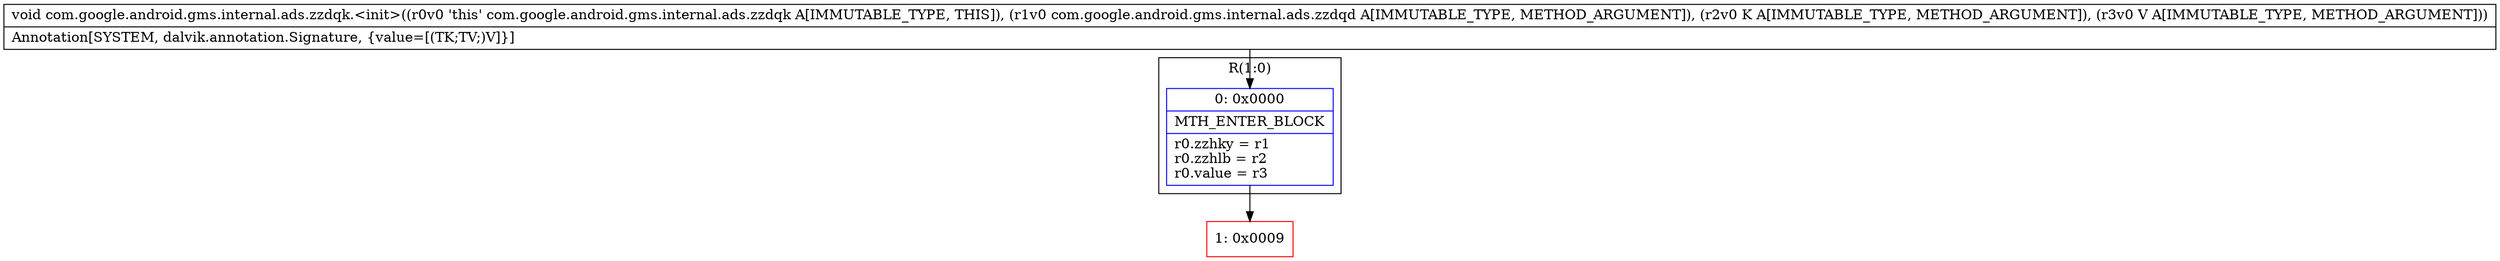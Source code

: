 digraph "CFG forcom.google.android.gms.internal.ads.zzdqk.\<init\>(Lcom\/google\/android\/gms\/internal\/ads\/zzdqd;Ljava\/lang\/Comparable;Ljava\/lang\/Object;)V" {
subgraph cluster_Region_1555007933 {
label = "R(1:0)";
node [shape=record,color=blue];
Node_0 [shape=record,label="{0\:\ 0x0000|MTH_ENTER_BLOCK\l|r0.zzhky = r1\lr0.zzhlb = r2\lr0.value = r3\l}"];
}
Node_1 [shape=record,color=red,label="{1\:\ 0x0009}"];
MethodNode[shape=record,label="{void com.google.android.gms.internal.ads.zzdqk.\<init\>((r0v0 'this' com.google.android.gms.internal.ads.zzdqk A[IMMUTABLE_TYPE, THIS]), (r1v0 com.google.android.gms.internal.ads.zzdqd A[IMMUTABLE_TYPE, METHOD_ARGUMENT]), (r2v0 K A[IMMUTABLE_TYPE, METHOD_ARGUMENT]), (r3v0 V A[IMMUTABLE_TYPE, METHOD_ARGUMENT]))  | Annotation[SYSTEM, dalvik.annotation.Signature, \{value=[(TK;TV;)V]\}]\l}"];
MethodNode -> Node_0;
Node_0 -> Node_1;
}

